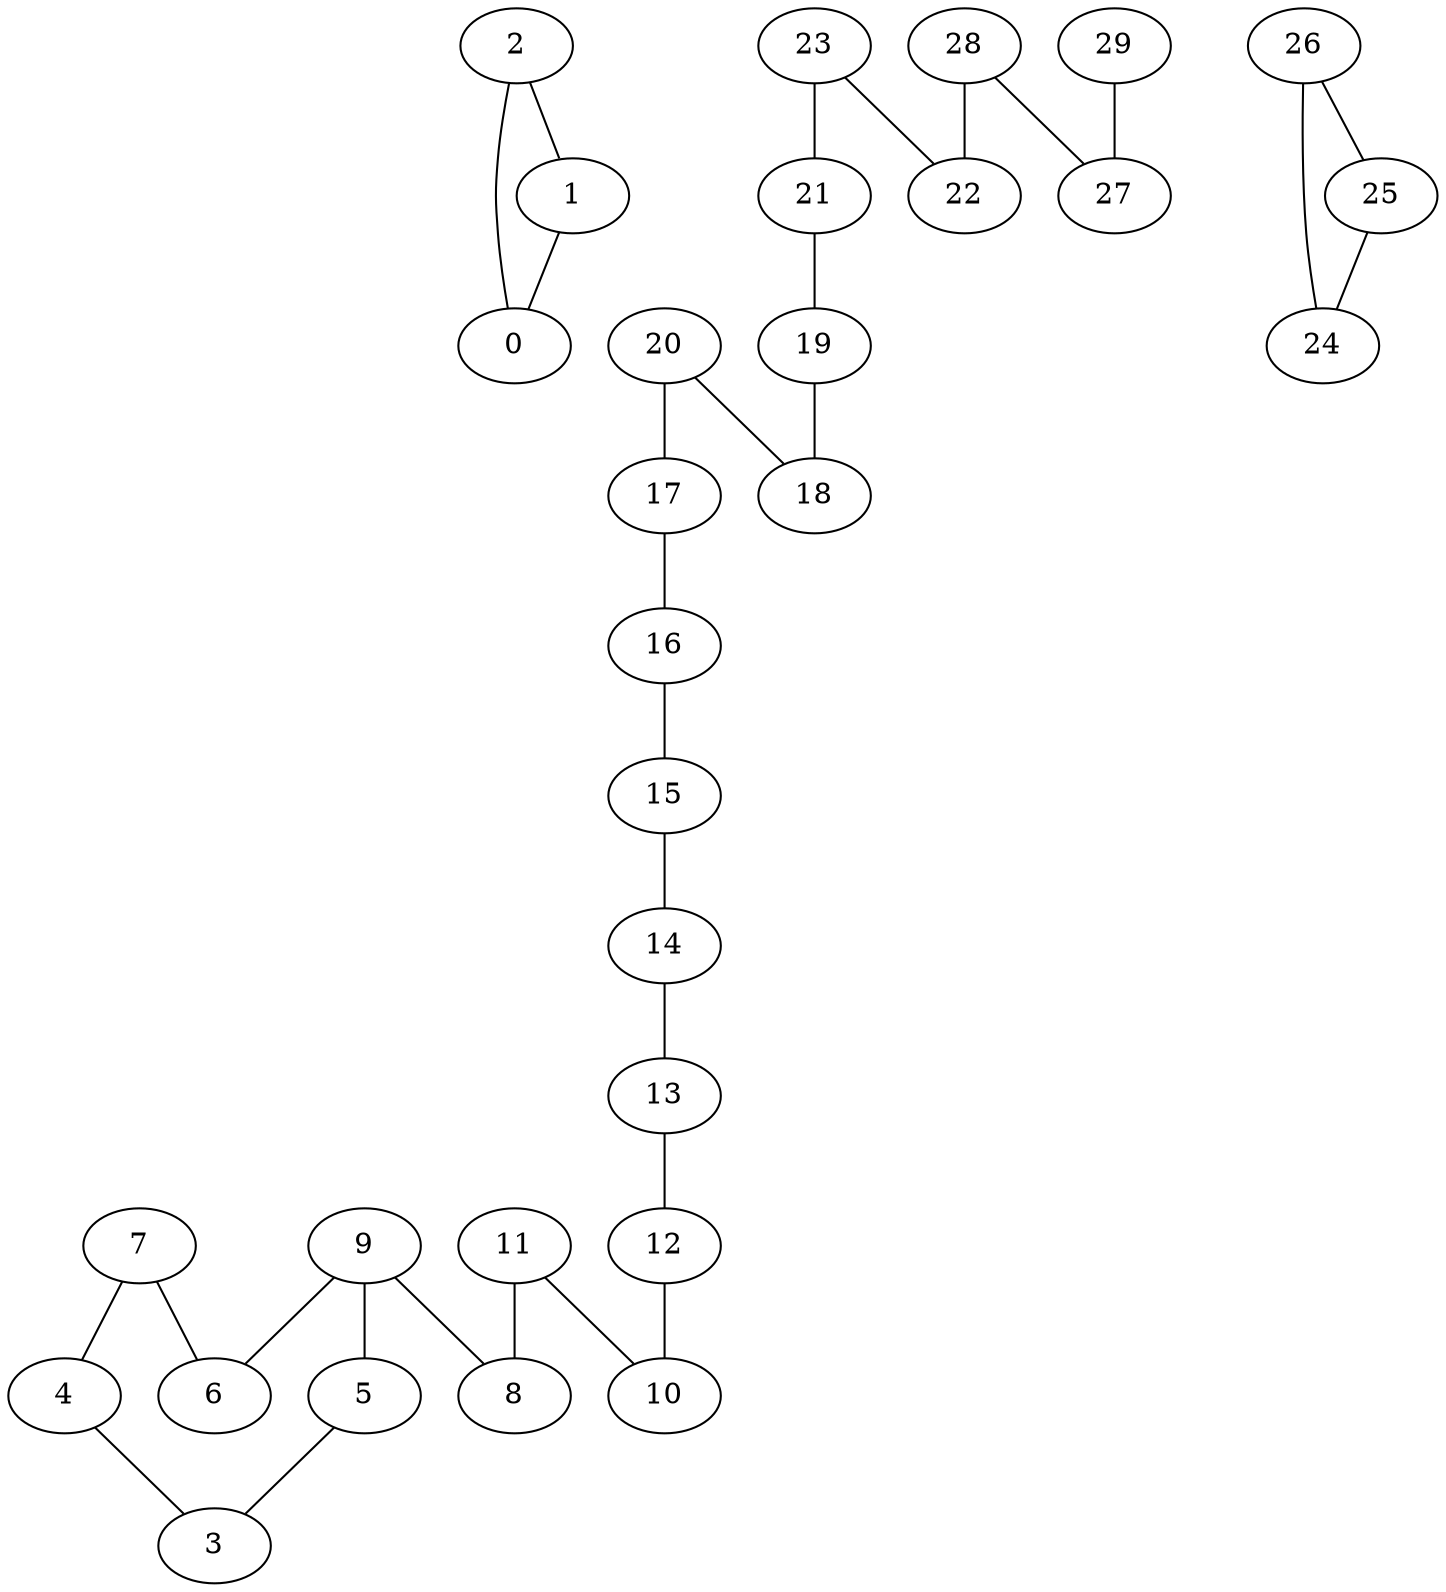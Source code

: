 graph BarAlb30_2 {
0;
1;
2;
3;
4;
5;
6;
7;
8;
9;
10;
11;
12;
13;
14;
15;
16;
17;
18;
19;
20;
21;
22;
23;
24;
25;
26;
27;
28;
29;
1 -- 0;
2 -- 0;
2 -- 1;
4 -- 3;
5 -- 3;
7 -- 4;
7 -- 6;
9 -- 5;
9 -- 6;
9 -- 8;
11 -- 8;
11 -- 10;
12 -- 10;
13 -- 12;
14 -- 13;
15 -- 14;
16 -- 15;
17 -- 16;
19 -- 18;
20 -- 17;
20 -- 18;
21 -- 19;
23 -- 21;
23 -- 22;
25 -- 24;
26 -- 24;
26 -- 25;
28 -- 22;
28 -- 27;
29 -- 27;
}